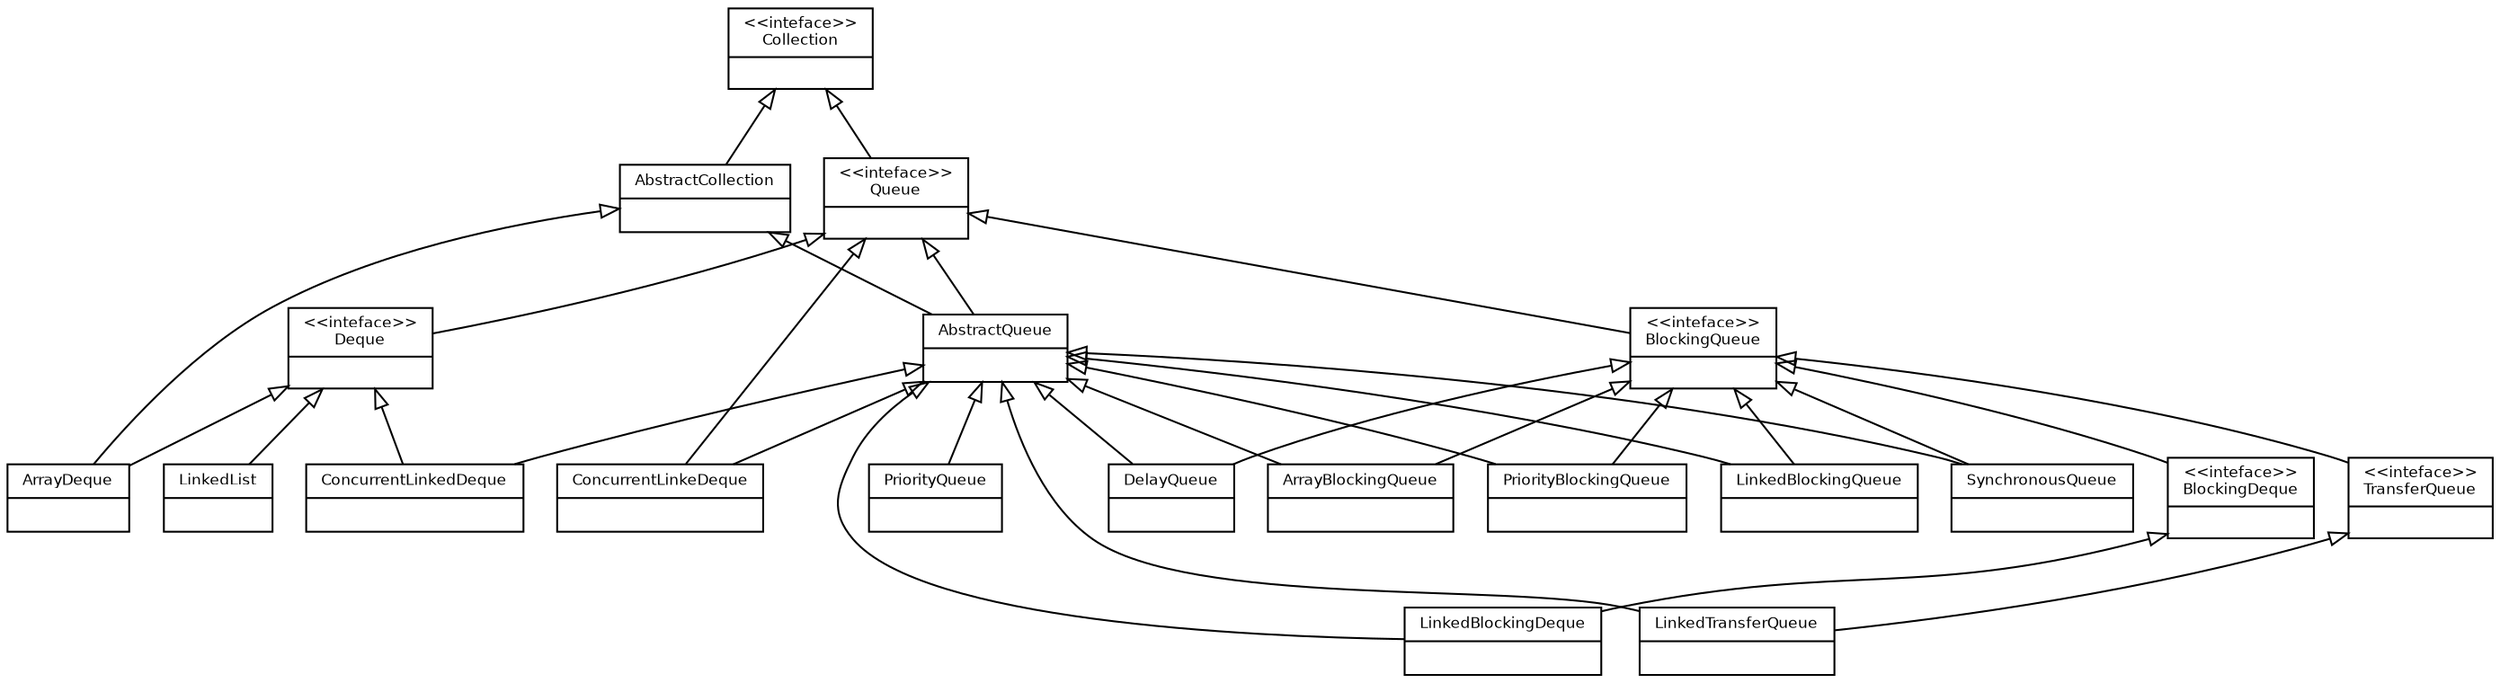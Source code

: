 digraph Queue {
fontname = "Bitstream Vera Sans"
fontsize = 8

node [
fontname = "Bitstream Vera Sans"
fontsize = 8
shape = "record"
]

edge [
arrowtail = "empty"
]

//interfaces
Collection [
label = "{\<\<inteface\>\>\nCollection|\l}"
]

Queue [
label = "{\<\<inteface\>\>\nQueue|\l}"
]

BlockingQueue [
label = "{\<\<inteface\>\>\nBlockingQueue|\l}"
]

BlockingDeque [
label = "{\<\<inteface\>\>\nBlockingDeque|\l}"
]

TransferQueue [
label = "{\<\<inteface\>\>\nTransferQueue|\l}"
]

Deque [
label = "{\<\<inteface\>\>\nDeque|\l}"
]

//abstracts

AbstractCollection [
label = "{AbstractCollection|\l}"
]

AbstractQueue [
label = "{AbstractQueue|\l}"
]


//implementations

SynchronousQueue [
label = "{SynchronousQueue|\l}"
]

PriorityBlockingQueue [
label = "{PriorityBlockingQueue|\l}"
]

PriorityQueue [
label = "{PriorityQueue|\l}"
]

LinkedBlockingQueue [
label = "{LinkedBlockingQueue|\l}"
]

LinkedTransferQueue [
label = "{LinkedTransferQueue|\l}"
]

LinkedList [
label = "{LinkedList|\l}"
]

ConcurrentLinkeDeque [
label = "{ConcurrentLinkeDeque|\l}"
]

DelayQueue [
label = "{DelayQueue|\l}"
]

LinkedBlockingDeque [
label = "{LinkedBlockingDeque|\l}"
]

ConcurrentLinkedDeque [
label = "{ConcurrentLinkedDeque|\l}"
]

ArrayDeque [
label = "{ArrayDeque|\l}"
]

ArrayBlockingQueue [
label = "{ArrayBlockingQueue|\l}"
]

Collection -> Queue [dir=back]
Collection -> AbstractCollection[dir=back]

AbstractCollection -> AbstractQueue[dir=back]

//Relations
Queue -> AbstractQueue [dir=back]
Queue -> BlockingQueue[dir=back]

Queue -> Deque [dir=back]

BlockingQueue -> BlockingDeque [dir=back]
BlockingQueue -> TransferQueue [dir=back]

BlockingQueue -> SynchronousQueue [dir=back]
AbstractQueue -> SynchronousQueue [dir=back]

BlockingQueue -> PriorityBlockingQueue [dir=back]
AbstractQueue -> PriorityBlockingQueue [dir=back]

BlockingQueue -> ArrayBlockingQueue [dir=back]
AbstractQueue -> ArrayBlockingQueue [dir=back]

BlockingQueue -> DelayQueue [dir=back]
AbstractQueue -> DelayQueue [dir=back]

BlockingQueue -> LinkedBlockingQueue [dir=back]
AbstractQueue -> LinkedBlockingQueue [dir=back]

AbstractQueue -> LinkedBlockingDeque [dir=back]
BlockingDeque -> LinkedBlockingDeque [dir=back]

AbstractQueue -> LinkedTransferQueue [dir=back]
TransferQueue -> LinkedTransferQueue [dir=back]

AbstractQueue -> ConcurrentLinkeDeque [dir=back]
Queue -> ConcurrentLinkeDeque [dir=back]

AbstractQueue -> ConcurrentLinkedDeque [dir=back]
Deque -> ConcurrentLinkedDeque [dir=back]

AbstractQueue -> PriorityQueue [dir=back]

Deque -> LinkedList [dir=back]

AbstractCollection -> ArrayDeque [dir=back]
Deque -> ArrayDeque [dir=back]
}
//packages?
//wichtigsten Methonde der Interfaces
//Verbingung zu AbstractQ entfernen? LinkedList Extended nicht 
